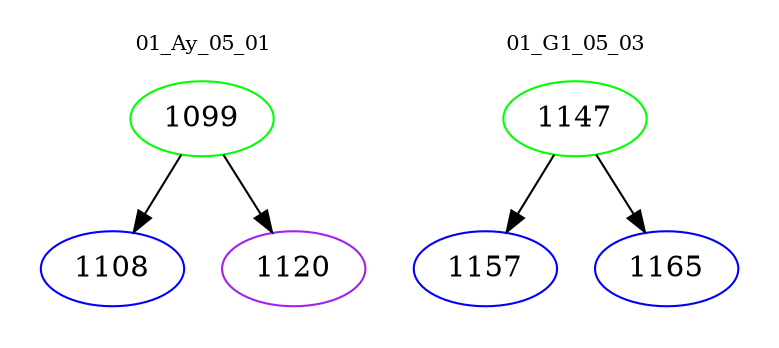 digraph{
subgraph cluster_0 {
color = white
label = "01_Ay_05_01";
fontsize=10;
T0_1099 [label="1099", color="green"]
T0_1099 -> T0_1108 [color="black"]
T0_1108 [label="1108", color="blue"]
T0_1099 -> T0_1120 [color="black"]
T0_1120 [label="1120", color="purple"]
}
subgraph cluster_1 {
color = white
label = "01_G1_05_03";
fontsize=10;
T1_1147 [label="1147", color="green"]
T1_1147 -> T1_1157 [color="black"]
T1_1157 [label="1157", color="blue"]
T1_1147 -> T1_1165 [color="black"]
T1_1165 [label="1165", color="blue"]
}
}
